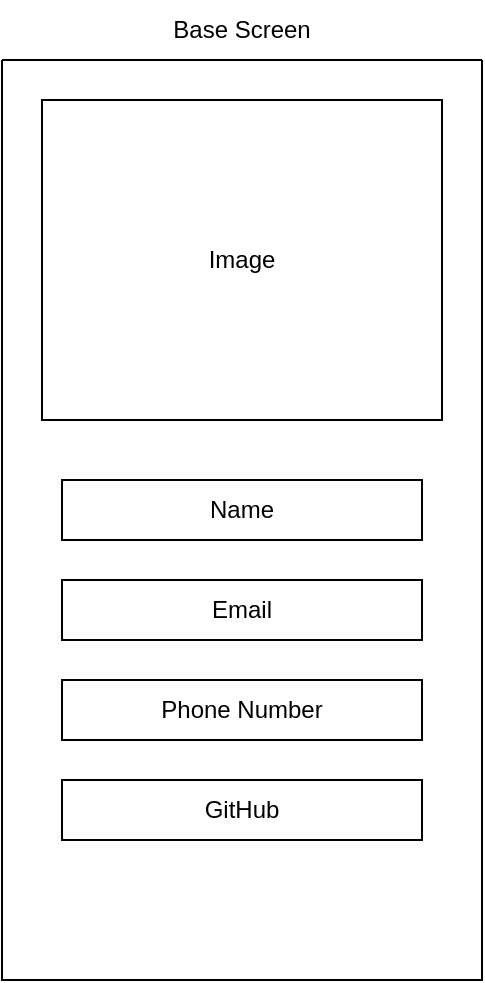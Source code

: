 <mxfile version="20.6.0" type="device"><diagram id="exTEvryYMd46qYXHH03i" name="Page-1"><mxGraphModel dx="700" dy="734" grid="1" gridSize="10" guides="1" tooltips="1" connect="1" arrows="1" fold="1" page="1" pageScale="1" pageWidth="850" pageHeight="1100" math="0" shadow="0"><root><mxCell id="0"/><mxCell id="1" parent="0"/><mxCell id="wLEtmrW5_Itf4oXlF-kL-1" value="" style="swimlane;startSize=0;" vertex="1" parent="1"><mxGeometry x="190" y="40" width="240" height="460" as="geometry"/></mxCell><mxCell id="wLEtmrW5_Itf4oXlF-kL-3" value="" style="rounded=0;whiteSpace=wrap;html=1;" vertex="1" parent="wLEtmrW5_Itf4oXlF-kL-1"><mxGeometry x="20" y="20" width="200" height="160" as="geometry"/></mxCell><mxCell id="wLEtmrW5_Itf4oXlF-kL-4" value="Image" style="text;html=1;strokeColor=none;fillColor=none;align=center;verticalAlign=middle;whiteSpace=wrap;rounded=0;" vertex="1" parent="wLEtmrW5_Itf4oXlF-kL-1"><mxGeometry x="90" y="85" width="60" height="30" as="geometry"/></mxCell><mxCell id="wLEtmrW5_Itf4oXlF-kL-6" value="" style="rounded=0;whiteSpace=wrap;html=1;" vertex="1" parent="wLEtmrW5_Itf4oXlF-kL-1"><mxGeometry x="30" y="210" width="180" height="30" as="geometry"/></mxCell><mxCell id="wLEtmrW5_Itf4oXlF-kL-11" value="" style="rounded=0;whiteSpace=wrap;html=1;" vertex="1" parent="wLEtmrW5_Itf4oXlF-kL-1"><mxGeometry x="30" y="260" width="180" height="30" as="geometry"/></mxCell><mxCell id="wLEtmrW5_Itf4oXlF-kL-12" value="" style="rounded=0;whiteSpace=wrap;html=1;" vertex="1" parent="wLEtmrW5_Itf4oXlF-kL-1"><mxGeometry x="30" y="310" width="180" height="30" as="geometry"/></mxCell><mxCell id="wLEtmrW5_Itf4oXlF-kL-13" value="" style="rounded=0;whiteSpace=wrap;html=1;" vertex="1" parent="wLEtmrW5_Itf4oXlF-kL-1"><mxGeometry x="30" y="360" width="180" height="30" as="geometry"/></mxCell><mxCell id="wLEtmrW5_Itf4oXlF-kL-14" value="Name" style="text;html=1;strokeColor=none;fillColor=none;align=center;verticalAlign=middle;whiteSpace=wrap;rounded=0;" vertex="1" parent="wLEtmrW5_Itf4oXlF-kL-1"><mxGeometry x="90" y="210" width="60" height="30" as="geometry"/></mxCell><mxCell id="wLEtmrW5_Itf4oXlF-kL-15" value="Email" style="text;html=1;strokeColor=none;fillColor=none;align=center;verticalAlign=middle;whiteSpace=wrap;rounded=0;" vertex="1" parent="wLEtmrW5_Itf4oXlF-kL-1"><mxGeometry x="90" y="260" width="60" height="30" as="geometry"/></mxCell><mxCell id="wLEtmrW5_Itf4oXlF-kL-17" value="Phone Number" style="text;html=1;strokeColor=none;fillColor=none;align=center;verticalAlign=middle;whiteSpace=wrap;rounded=0;" vertex="1" parent="wLEtmrW5_Itf4oXlF-kL-1"><mxGeometry x="70" y="310" width="100" height="30" as="geometry"/></mxCell><mxCell id="wLEtmrW5_Itf4oXlF-kL-18" value="GitHub" style="text;html=1;strokeColor=none;fillColor=none;align=center;verticalAlign=middle;whiteSpace=wrap;rounded=0;" vertex="1" parent="wLEtmrW5_Itf4oXlF-kL-1"><mxGeometry x="90" y="360" width="60" height="30" as="geometry"/></mxCell><mxCell id="wLEtmrW5_Itf4oXlF-kL-2" value="Base Screen" style="text;html=1;strokeColor=none;fillColor=none;align=center;verticalAlign=middle;whiteSpace=wrap;rounded=0;" vertex="1" parent="1"><mxGeometry x="255" y="10" width="110" height="30" as="geometry"/></mxCell></root></mxGraphModel></diagram></mxfile>